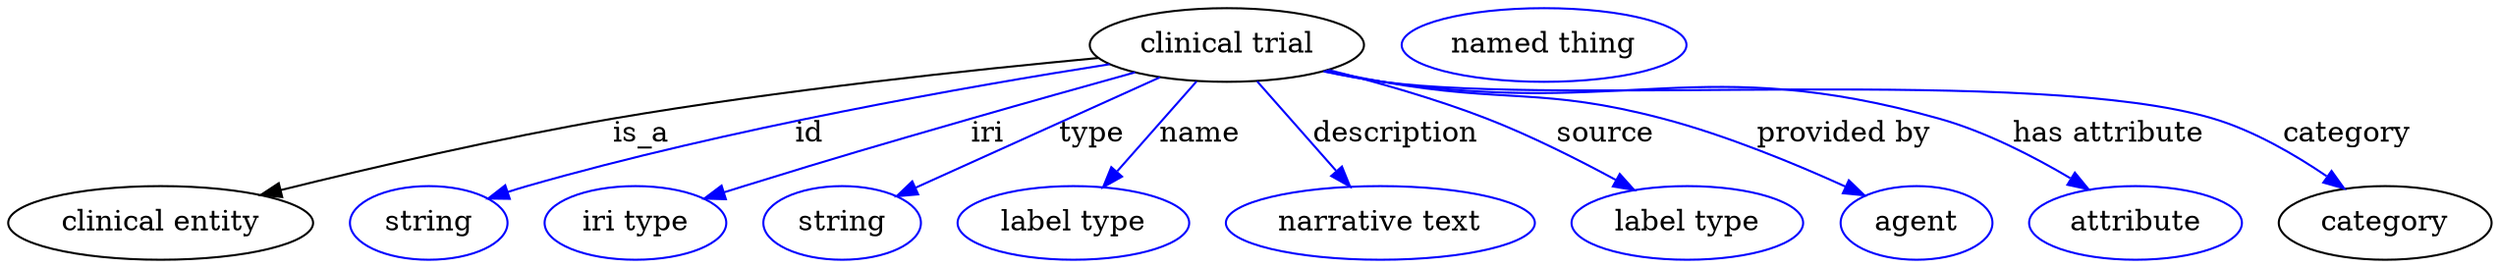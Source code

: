 digraph {
	graph [bb="0,0,1213.7,123"];
	node [label="\N"];
	"clinical trial"	 [height=0.5,
		label="clinical trial",
		pos="595.74,105",
		width=1.8596];
	"clinical entity"	 [height=0.5,
		pos="74.743,18",
		width=2.0762];
	"clinical trial" -> "clinical entity"	 [label=is_a,
		lp="309.74,61.5",
		pos="e,125.34,31.308 531.95,99.349 471.02,93.479 376.74,83.164 295.74,69 240.93,59.415 179.29,44.872 135.06,33.765"];
	id	 [color=blue,
		height=0.5,
		label=string,
		pos="205.74,18",
		width=1.0652];
	"clinical trial" -> id	 [color=blue,
		label=id,
		lp="391.74,61.5",
		pos="e,234.96,29.738 536.91,96.285 468.17,85.381 351.4,64.604 253.74,36 250.76,35.128 247.71,34.159 244.65,33.136",
		style=solid];
	iri	 [color=blue,
		height=0.5,
		label="iri type",
		pos="306.74,18",
		width=1.2277];
	"clinical trial" -> iri	 [color=blue,
		label=iri,
		lp="471.74,61.5",
		pos="e,340.97,29.583 549.2,91.957 501.66,78.49 425.81,56.598 360.74,36 357.44,34.954 354.03,33.857 350.6,32.743",
		style=solid];
	type	 [color=blue,
		height=0.5,
		label=string,
		pos="407.74,18",
		width=1.0652];
	"clinical trial" -> type	 [color=blue,
		label=type,
		lp="529.74,61.5",
		pos="e,435.13,30.673 561.7,89.245 528.52,73.893 478.25,50.627 444.26,34.897",
		style=solid];
	name	 [color=blue,
		height=0.5,
		label="label type",
		pos="520.74,18",
		width=1.5707];
	"clinical trial" -> name	 [color=blue,
		label=name,
		lp="582.74,61.5",
		pos="e,535.9,35.58 580.57,87.394 569.69,74.777 554.87,57.589 542.71,43.476",
		style=solid];
	description	 [color=blue,
		height=0.5,
		label="narrative text",
		pos="670.74,18",
		width=2.0943];
	"clinical trial" -> description	 [color=blue,
		label=description,
		lp="678.74,61.5",
		pos="e,655.33,35.878 610.92,87.394 621.73,74.86 636.42,57.815 648.54,43.755",
		style=solid];
	source	 [color=blue,
		height=0.5,
		label="label type",
		pos="820.74,18",
		width=1.5707];
	"clinical trial" -> source	 [color=blue,
		label=source,
		lp="781.24,61.5",
		pos="e,793.88,34.088 646.71,93.288 670.5,87.159 698.97,78.868 723.74,69 744.66,60.665 766.98,49.135 784.92,39.146",
		style=solid];
	"provided by"	 [color=blue,
		height=0.5,
		label=agent,
		pos="932.74,18",
		width=1.0291];
	"clinical trial" -> "provided by"	 [color=blue,
		label="provided by",
		lp="894.24,61.5",
		pos="e,907.05,31.008 644.4,92.525 653.14,90.513 662.18,88.577 670.74,87 732.01,75.715 749.56,85.07 809.74,69 840.5,60.787 873.76,46.651 \
897.93,35.342",
		style=solid];
	"has attribute"	 [color=blue,
		height=0.5,
		label=attribute,
		pos="1039.7,18",
		width=1.4443];
	"clinical trial" -> "has attribute"	 [color=blue,
		label="has attribute",
		lp="1024.7,61.5",
		pos="e,1015.7,33.969 643.52,92.261 652.51,90.226 661.87,88.35 670.74,87 789.64,68.902 824.87,101.21 940.74,69 964.12,62.503 988.36,50.124 \
1007,39.189",
		style=solid];
	category	 [height=0.5,
		pos="1161.7,18",
		width=1.4443];
	"clinical trial" -> category	 [color=blue,
		label=category,
		lp="1139.7,61.5",
		pos="e,1140.5,34.641 643.09,92.191 652.21,90.136 661.73,88.27 670.74,87 759.95,74.43 989.41,94.748 1075.7,69 1096,62.972 1116.4,51.178 \
1132.2,40.449",
		style=solid];
	"named thing_category"	 [color=blue,
		height=0.5,
		label="named thing",
		pos="749.74,105",
		width=1.9318];
}
